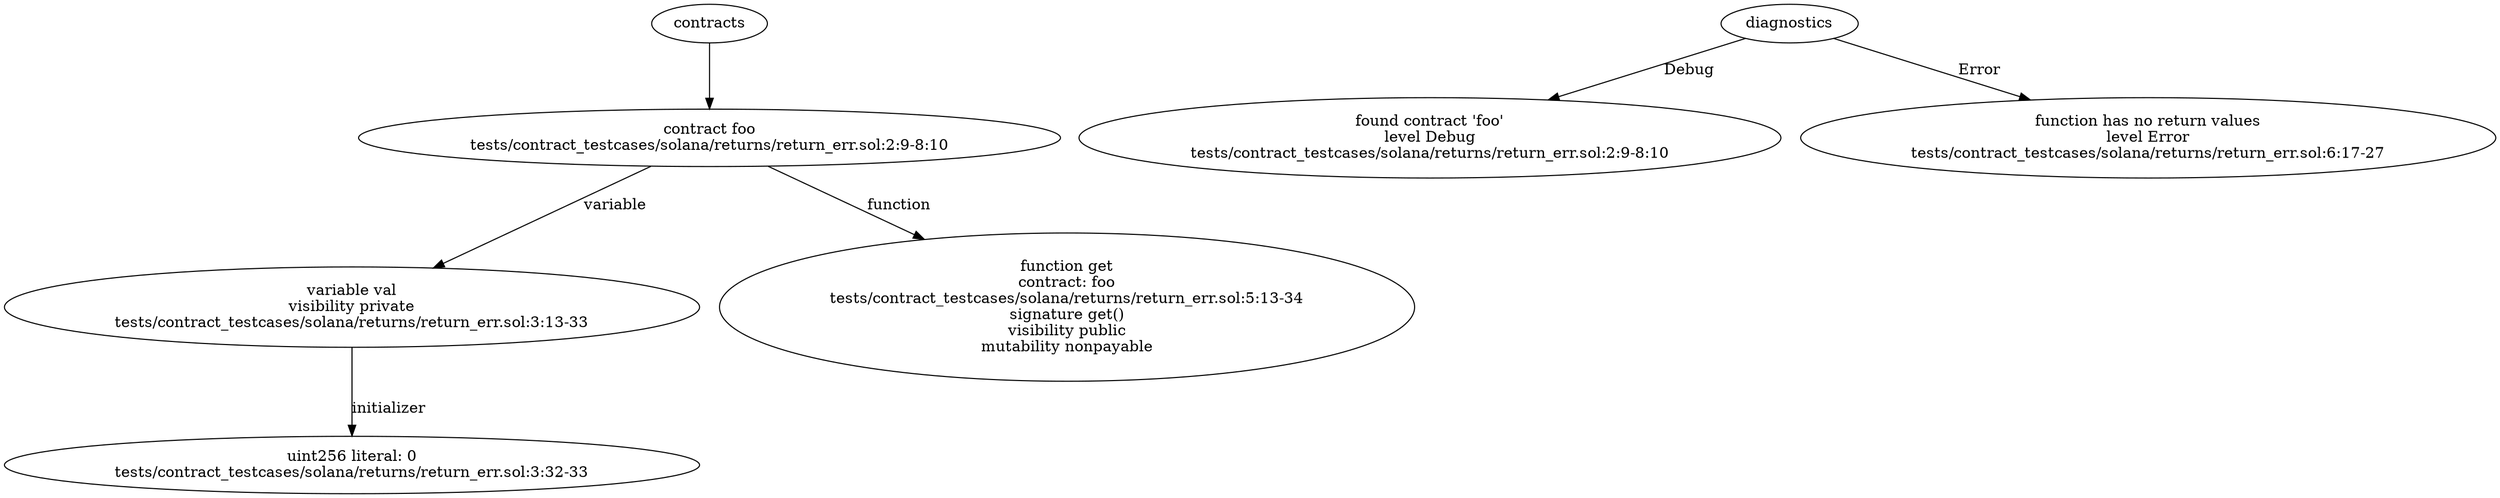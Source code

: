 strict digraph "tests/contract_testcases/solana/returns/return_err.sol" {
	contract [label="contract foo\ntests/contract_testcases/solana/returns/return_err.sol:2:9-8:10"]
	var [label="variable val\nvisibility private\ntests/contract_testcases/solana/returns/return_err.sol:3:13-33"]
	number_literal [label="uint256 literal: 0\ntests/contract_testcases/solana/returns/return_err.sol:3:32-33"]
	get [label="function get\ncontract: foo\ntests/contract_testcases/solana/returns/return_err.sol:5:13-34\nsignature get()\nvisibility public\nmutability nonpayable"]
	diagnostic [label="found contract 'foo'\nlevel Debug\ntests/contract_testcases/solana/returns/return_err.sol:2:9-8:10"]
	diagnostic_8 [label="function has no return values\nlevel Error\ntests/contract_testcases/solana/returns/return_err.sol:6:17-27"]
	contracts -> contract
	contract -> var [label="variable"]
	var -> number_literal [label="initializer"]
	contract -> get [label="function"]
	diagnostics -> diagnostic [label="Debug"]
	diagnostics -> diagnostic_8 [label="Error"]
}
